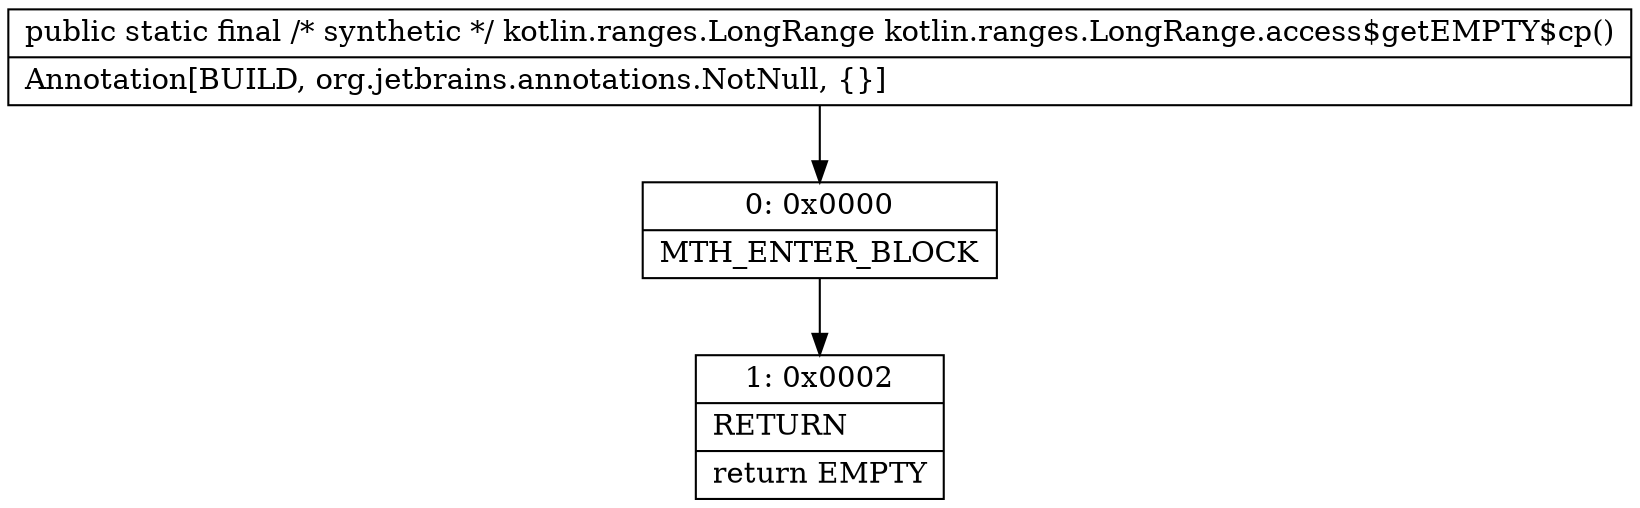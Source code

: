 digraph "CFG forkotlin.ranges.LongRange.access$getEMPTY$cp()Lkotlin\/ranges\/LongRange;" {
Node_0 [shape=record,label="{0\:\ 0x0000|MTH_ENTER_BLOCK\l}"];
Node_1 [shape=record,label="{1\:\ 0x0002|RETURN\l|return EMPTY\l}"];
MethodNode[shape=record,label="{public static final \/* synthetic *\/ kotlin.ranges.LongRange kotlin.ranges.LongRange.access$getEMPTY$cp()  | Annotation[BUILD, org.jetbrains.annotations.NotNull, \{\}]\l}"];
MethodNode -> Node_0;
Node_0 -> Node_1;
}

